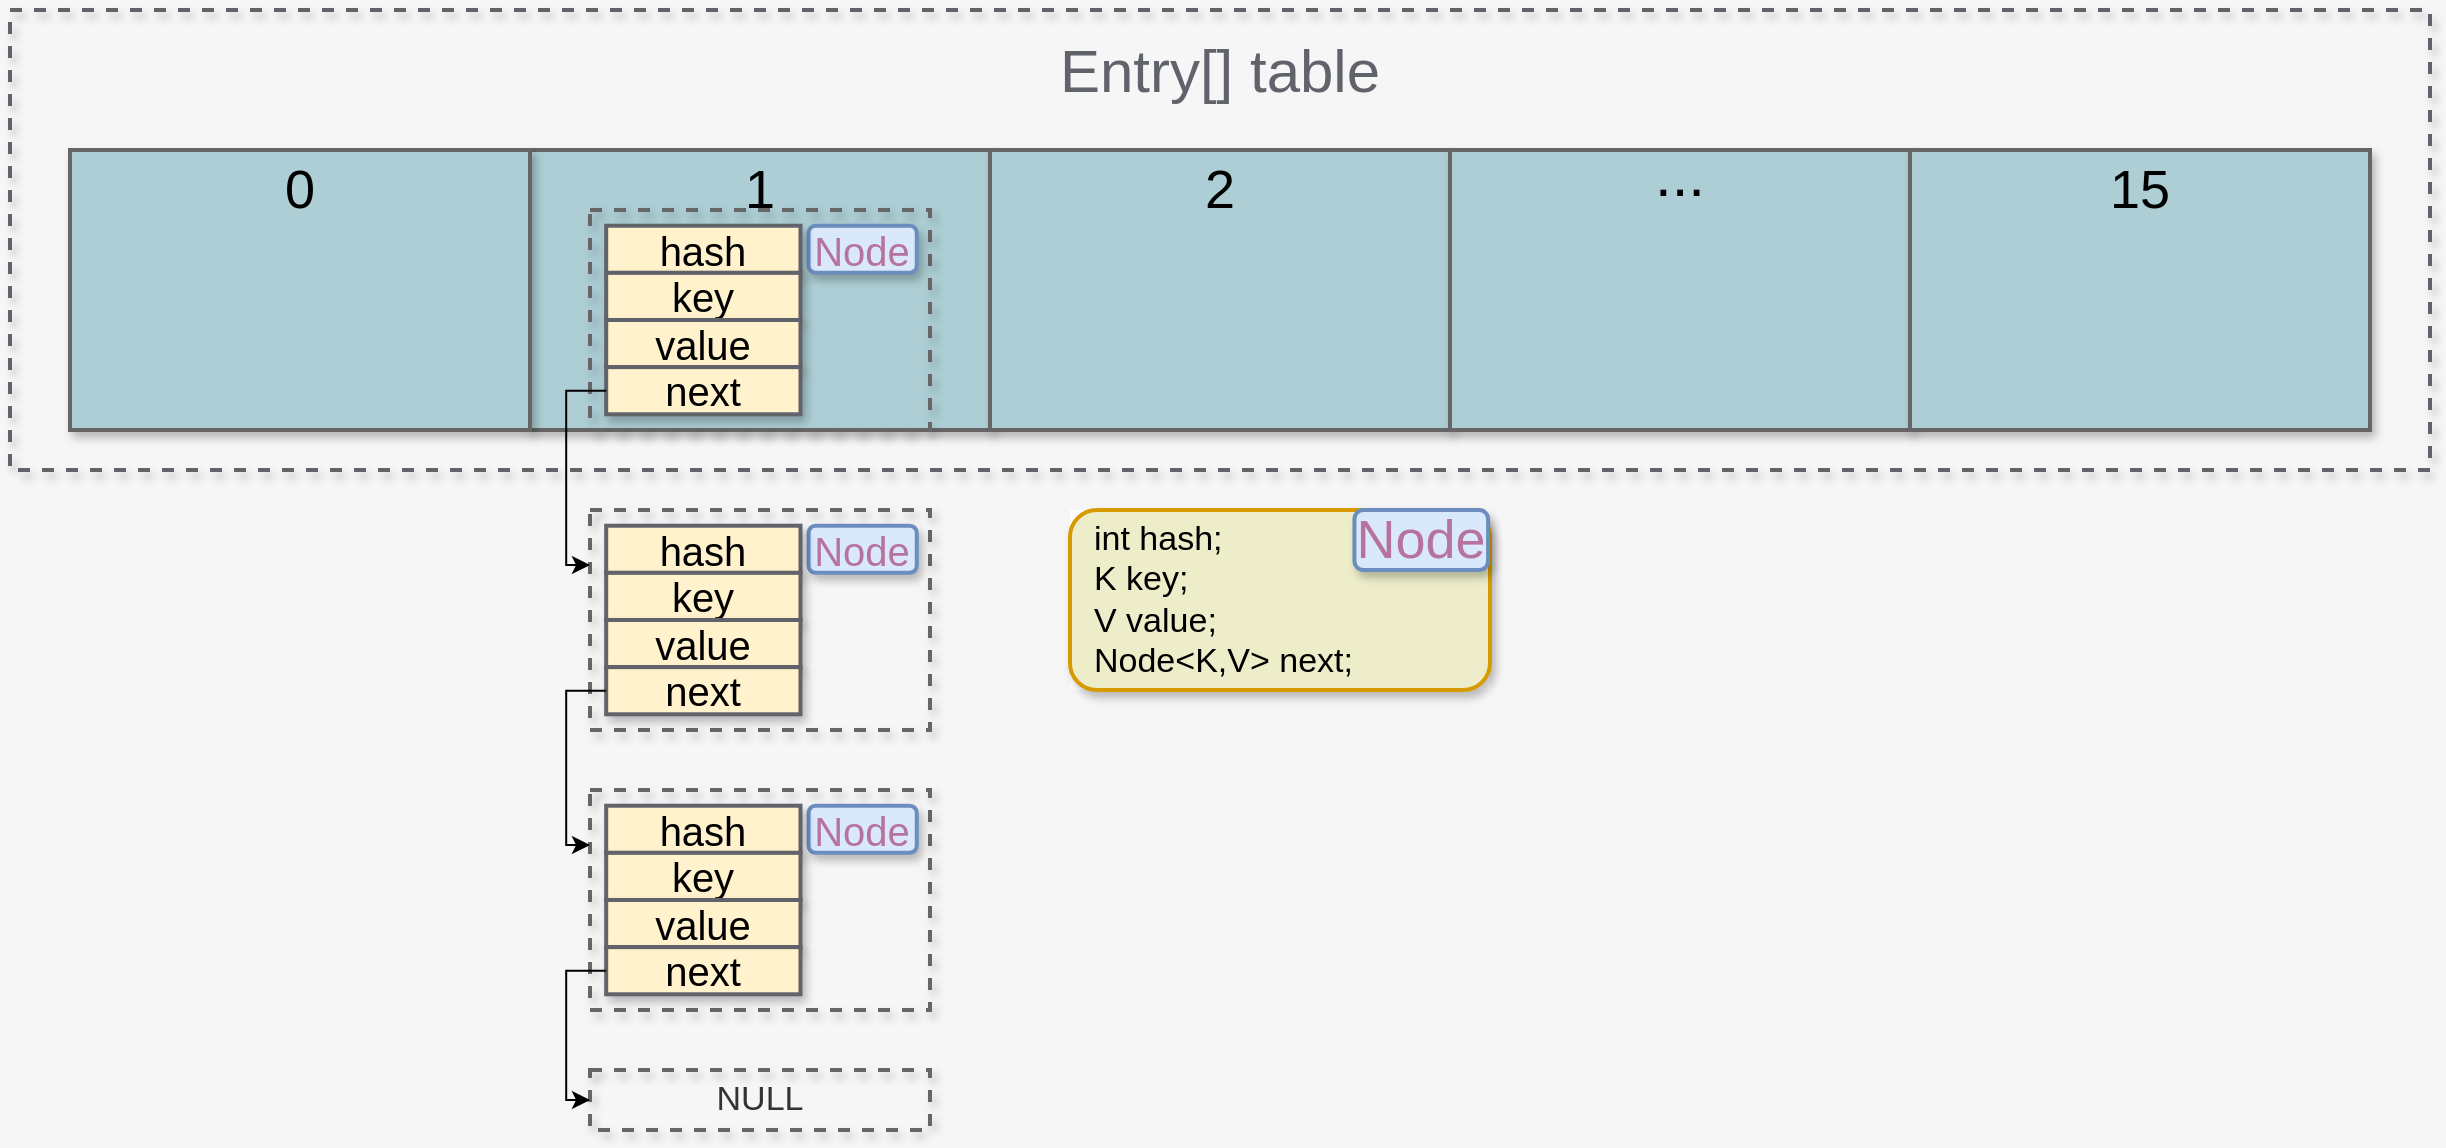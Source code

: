 <mxfile version="13.5.7" type="device"><diagram id="a5yYSYh5jxifn6ttNB55" name="第 1 页"><mxGraphModel dx="1205" dy="696" grid="1" gridSize="10" guides="1" tooltips="1" connect="1" arrows="1" fold="1" page="1" pageScale="1" pageWidth="827" pageHeight="1169" background="#F6F6F6" math="0" shadow="0"><root><mxCell id="0"/><mxCell id="1" parent="0"/><mxCell id="RIGSfTRNMRE89eVLyNmv-52" value="" style="rounded=0;whiteSpace=wrap;html=1;shadow=1;sketch=0;strokeColor=#666666;strokeWidth=2;fillColor=#ADCED4;gradientColor=none;fontSize=17;fontColor=#333333;align=center;" parent="1" vertex="1"><mxGeometry x="270" y="230" width="230" height="140" as="geometry"/></mxCell><mxCell id="RIGSfTRNMRE89eVLyNmv-44" value="" style="rounded=0;whiteSpace=wrap;html=1;shadow=1;sketch=0;strokeColor=#60636A;strokeWidth=2;gradientColor=none;fontSize=17;fillColor=none;dashed=1;" parent="1" vertex="1"><mxGeometry x="10" y="160" width="1210" height="230" as="geometry"/></mxCell><mxCell id="RIGSfTRNMRE89eVLyNmv-61" value="" style="rounded=0;whiteSpace=wrap;html=1;shadow=1;sketch=0;strokeColor=#666666;strokeWidth=2;fillColor=#ADCED4;gradientColor=none;fontSize=17;fontColor=#333333;align=center;" parent="1" vertex="1"><mxGeometry x="40" y="230" width="230" height="140" as="geometry"/></mxCell><mxCell id="RIGSfTRNMRE89eVLyNmv-62" value="" style="rounded=0;whiteSpace=wrap;html=1;shadow=1;sketch=0;strokeColor=#666666;strokeWidth=2;fillColor=#ADCED4;gradientColor=none;fontSize=17;fontColor=#333333;align=center;" parent="1" vertex="1"><mxGeometry x="500" y="230" width="230" height="140" as="geometry"/></mxCell><mxCell id="RIGSfTRNMRE89eVLyNmv-63" value="" style="rounded=0;whiteSpace=wrap;html=1;shadow=1;sketch=0;strokeColor=#666666;strokeWidth=2;fillColor=#ADCED4;gradientColor=none;fontSize=17;fontColor=#333333;align=center;" parent="1" vertex="1"><mxGeometry x="730" y="230" width="230" height="140" as="geometry"/></mxCell><mxCell id="RIGSfTRNMRE89eVLyNmv-64" value="1" style="text;html=1;strokeColor=none;fillColor=none;align=center;verticalAlign=middle;whiteSpace=wrap;rounded=0;shadow=1;glass=0;sketch=0;fontSize=27;" parent="1" vertex="1"><mxGeometry x="365" y="240" width="40" height="20" as="geometry"/></mxCell><mxCell id="RIGSfTRNMRE89eVLyNmv-65" value="0" style="text;html=1;strokeColor=none;fillColor=none;align=center;verticalAlign=middle;whiteSpace=wrap;rounded=0;shadow=1;glass=0;sketch=0;fontSize=27;" parent="1" vertex="1"><mxGeometry x="135" y="240" width="40" height="20" as="geometry"/></mxCell><mxCell id="RIGSfTRNMRE89eVLyNmv-66" value="2" style="text;html=1;strokeColor=none;fillColor=none;align=center;verticalAlign=middle;whiteSpace=wrap;rounded=0;shadow=1;glass=0;sketch=0;fontSize=27;" parent="1" vertex="1"><mxGeometry x="595" y="240" width="40" height="20" as="geometry"/></mxCell><mxCell id="RIGSfTRNMRE89eVLyNmv-67" value="" style="rounded=0;whiteSpace=wrap;html=1;shadow=1;sketch=0;strokeColor=#666666;strokeWidth=2;fillColor=#ADCED4;gradientColor=none;fontSize=17;fontColor=#333333;align=center;" parent="1" vertex="1"><mxGeometry x="960" y="230" width="230" height="140" as="geometry"/></mxCell><mxCell id="RIGSfTRNMRE89eVLyNmv-68" value="..." style="text;html=1;strokeColor=none;fillColor=none;align=center;verticalAlign=middle;whiteSpace=wrap;rounded=0;shadow=1;glass=0;sketch=0;fontSize=30;horizontal=1;labelPosition=center;verticalLabelPosition=middle;spacing=0;spacingTop=0;spacingBottom=17;" parent="1" vertex="1"><mxGeometry x="825" y="240" width="40" height="20" as="geometry"/></mxCell><mxCell id="RIGSfTRNMRE89eVLyNmv-69" value="15" style="text;html=1;strokeColor=none;fillColor=none;align=center;verticalAlign=middle;whiteSpace=wrap;rounded=0;shadow=1;glass=0;sketch=0;fontSize=27;" parent="1" vertex="1"><mxGeometry x="1055" y="240" width="40" height="20" as="geometry"/></mxCell><mxCell id="RIGSfTRNMRE89eVLyNmv-70" value="Entry[] table" style="text;html=1;strokeColor=none;fillColor=none;align=center;verticalAlign=middle;whiteSpace=wrap;rounded=0;shadow=1;glass=0;sketch=0;fontSize=30;fontColor=#60636A;" parent="1" vertex="1"><mxGeometry x="505" y="170" width="220" height="40" as="geometry"/></mxCell><mxCell id="YUOe2h1Nnua6gT1J9sJF-1" value="" style="group;fillColor=#ffffff;" vertex="1" connectable="0" parent="1"><mxGeometry x="540" y="410" width="210" height="90" as="geometry"/></mxCell><mxCell id="YUOe2h1Nnua6gT1J9sJF-2" value="int hash;&lt;br&gt;K key;&lt;br&gt;V value;&lt;br&gt;Node&amp;lt;K,V&amp;gt; next;" style="text;html=1;strokeColor=#d79b00;align=left;verticalAlign=middle;whiteSpace=wrap;rounded=1;shadow=1;sketch=0;fontSize=17;horizontal=1;spacingTop=0;spacingLeft=10;fillColor=#EDEEC9;strokeWidth=2;glass=0;" vertex="1" parent="YUOe2h1Nnua6gT1J9sJF-1"><mxGeometry width="210" height="90" as="geometry"/></mxCell><mxCell id="YUOe2h1Nnua6gT1J9sJF-3" value="Node" style="text;html=1;fillColor=#dae8fc;align=center;verticalAlign=middle;whiteSpace=wrap;rounded=1;shadow=1;glass=0;sketch=0;fontSize=27;labelBorderColor=none;strokeColor=#6c8ebf;strokeWidth=2;fontColor=#B5739D;" vertex="1" parent="YUOe2h1Nnua6gT1J9sJF-1"><mxGeometry x="142.227" width="66.818" height="30" as="geometry"/></mxCell><mxCell id="YUOe2h1Nnua6gT1J9sJF-18" value="" style="group" vertex="1" connectable="0" parent="1"><mxGeometry x="300" y="260" width="170" height="110" as="geometry"/></mxCell><mxCell id="YUOe2h1Nnua6gT1J9sJF-16" value="" style="rounded=0;whiteSpace=wrap;html=1;shadow=1;sketch=0;strokeColor=#666666;strokeWidth=2;gradientColor=none;fontSize=17;fontColor=#333333;align=center;fillColor=none;dashed=1;" vertex="1" parent="YUOe2h1Nnua6gT1J9sJF-18"><mxGeometry width="170" height="110" as="geometry"/></mxCell><mxCell id="YUOe2h1Nnua6gT1J9sJF-13" value="Node" style="text;html=1;fillColor=#dae8fc;align=center;verticalAlign=middle;whiteSpace=wrap;rounded=1;shadow=1;glass=0;sketch=0;fontSize=20;labelBorderColor=none;strokeColor=#6c8ebf;strokeWidth=2;fontColor=#B5739D;" vertex="1" parent="YUOe2h1Nnua6gT1J9sJF-18"><mxGeometry x="109.284" y="7.857" width="54.091" height="23.571" as="geometry"/></mxCell><mxCell id="YUOe2h1Nnua6gT1J9sJF-6" value="hash" style="text;html=1;fillColor=#fff2cc;align=center;verticalAlign=middle;whiteSpace=wrap;rounded=0;shadow=1;glass=0;sketch=0;fontSize=20;labelBorderColor=none;strokeWidth=2;strokeColor=#60636A;" vertex="1" parent="YUOe2h1Nnua6gT1J9sJF-18"><mxGeometry x="8.095" y="7.857" width="97.143" height="23.571" as="geometry"/></mxCell><mxCell id="YUOe2h1Nnua6gT1J9sJF-7" value="key" style="text;html=1;fillColor=#fff2cc;align=center;verticalAlign=middle;whiteSpace=wrap;rounded=0;shadow=1;glass=0;sketch=0;fontSize=20;labelBorderColor=none;strokeColor=#60636A;strokeWidth=2;fontColor=#000000;" vertex="1" parent="YUOe2h1Nnua6gT1J9sJF-18"><mxGeometry x="8.095" y="31.429" width="97.143" height="23.571" as="geometry"/></mxCell><mxCell id="YUOe2h1Nnua6gT1J9sJF-8" value="value" style="text;html=1;fillColor=#fff2cc;align=center;verticalAlign=middle;whiteSpace=wrap;rounded=0;shadow=1;glass=0;sketch=0;fontSize=20;labelBorderColor=none;strokeColor=#60636A;strokeWidth=2;fontColor=#000000;" vertex="1" parent="YUOe2h1Nnua6gT1J9sJF-18"><mxGeometry x="8.095" y="55" width="97.143" height="23.571" as="geometry"/></mxCell><mxCell id="YUOe2h1Nnua6gT1J9sJF-9" value="next" style="text;html=1;fillColor=#fff2cc;align=center;verticalAlign=middle;whiteSpace=wrap;rounded=0;shadow=1;glass=0;sketch=0;fontSize=20;labelBorderColor=none;strokeColor=#60636A;strokeWidth=2;fontColor=#000000;" vertex="1" parent="YUOe2h1Nnua6gT1J9sJF-18"><mxGeometry x="8.095" y="78.571" width="97.143" height="23.571" as="geometry"/></mxCell><mxCell id="YUOe2h1Nnua6gT1J9sJF-19" value="" style="group" vertex="1" connectable="0" parent="1"><mxGeometry x="300" y="410" width="170" height="110" as="geometry"/></mxCell><mxCell id="YUOe2h1Nnua6gT1J9sJF-20" value="" style="rounded=0;whiteSpace=wrap;html=1;shadow=1;sketch=0;strokeColor=#666666;strokeWidth=2;gradientColor=none;fontSize=17;fontColor=#333333;align=center;fillColor=none;dashed=1;" vertex="1" parent="YUOe2h1Nnua6gT1J9sJF-19"><mxGeometry width="170" height="110" as="geometry"/></mxCell><mxCell id="YUOe2h1Nnua6gT1J9sJF-21" value="Node" style="text;html=1;fillColor=#dae8fc;align=center;verticalAlign=middle;whiteSpace=wrap;rounded=1;shadow=1;glass=0;sketch=0;fontSize=20;labelBorderColor=none;strokeColor=#6c8ebf;strokeWidth=2;fontColor=#B5739D;" vertex="1" parent="YUOe2h1Nnua6gT1J9sJF-19"><mxGeometry x="109.284" y="7.857" width="54.091" height="23.571" as="geometry"/></mxCell><mxCell id="YUOe2h1Nnua6gT1J9sJF-22" value="hash" style="text;html=1;fillColor=#fff2cc;align=center;verticalAlign=middle;whiteSpace=wrap;rounded=0;shadow=1;glass=0;sketch=0;fontSize=20;labelBorderColor=none;strokeWidth=2;strokeColor=#60636A;" vertex="1" parent="YUOe2h1Nnua6gT1J9sJF-19"><mxGeometry x="8.095" y="7.857" width="97.143" height="23.571" as="geometry"/></mxCell><mxCell id="YUOe2h1Nnua6gT1J9sJF-23" value="key" style="text;html=1;fillColor=#fff2cc;align=center;verticalAlign=middle;whiteSpace=wrap;rounded=0;shadow=1;glass=0;sketch=0;fontSize=20;labelBorderColor=none;strokeColor=#60636A;strokeWidth=2;fontColor=#000000;" vertex="1" parent="YUOe2h1Nnua6gT1J9sJF-19"><mxGeometry x="8.095" y="31.429" width="97.143" height="23.571" as="geometry"/></mxCell><mxCell id="YUOe2h1Nnua6gT1J9sJF-24" value="value" style="text;html=1;fillColor=#fff2cc;align=center;verticalAlign=middle;whiteSpace=wrap;rounded=0;shadow=1;glass=0;sketch=0;fontSize=20;labelBorderColor=none;strokeColor=#60636A;strokeWidth=2;fontColor=#000000;" vertex="1" parent="YUOe2h1Nnua6gT1J9sJF-19"><mxGeometry x="8.095" y="55" width="97.143" height="23.571" as="geometry"/></mxCell><mxCell id="YUOe2h1Nnua6gT1J9sJF-25" value="next" style="text;html=1;fillColor=#fff2cc;align=center;verticalAlign=middle;whiteSpace=wrap;rounded=0;shadow=1;glass=0;sketch=0;fontSize=20;labelBorderColor=none;strokeColor=#60636A;strokeWidth=2;fontColor=#000000;" vertex="1" parent="YUOe2h1Nnua6gT1J9sJF-19"><mxGeometry x="8.095" y="78.571" width="97.143" height="23.571" as="geometry"/></mxCell><mxCell id="YUOe2h1Nnua6gT1J9sJF-26" value="" style="group" vertex="1" connectable="0" parent="1"><mxGeometry x="300" y="550" width="170" height="110" as="geometry"/></mxCell><mxCell id="YUOe2h1Nnua6gT1J9sJF-27" value="" style="rounded=0;whiteSpace=wrap;html=1;shadow=1;sketch=0;strokeColor=#666666;strokeWidth=2;gradientColor=none;fontSize=17;fontColor=#333333;align=center;fillColor=none;dashed=1;" vertex="1" parent="YUOe2h1Nnua6gT1J9sJF-26"><mxGeometry width="170" height="110" as="geometry"/></mxCell><mxCell id="YUOe2h1Nnua6gT1J9sJF-28" value="Node" style="text;html=1;fillColor=#dae8fc;align=center;verticalAlign=middle;whiteSpace=wrap;rounded=1;shadow=1;glass=0;sketch=0;fontSize=20;labelBorderColor=none;strokeColor=#6c8ebf;strokeWidth=2;fontColor=#B5739D;" vertex="1" parent="YUOe2h1Nnua6gT1J9sJF-26"><mxGeometry x="109.284" y="7.857" width="54.091" height="23.571" as="geometry"/></mxCell><mxCell id="YUOe2h1Nnua6gT1J9sJF-29" value="hash" style="text;html=1;fillColor=#fff2cc;align=center;verticalAlign=middle;whiteSpace=wrap;rounded=0;shadow=1;glass=0;sketch=0;fontSize=20;labelBorderColor=none;strokeWidth=2;strokeColor=#60636A;" vertex="1" parent="YUOe2h1Nnua6gT1J9sJF-26"><mxGeometry x="8.095" y="7.857" width="97.143" height="23.571" as="geometry"/></mxCell><mxCell id="YUOe2h1Nnua6gT1J9sJF-30" value="key" style="text;html=1;fillColor=#fff2cc;align=center;verticalAlign=middle;whiteSpace=wrap;rounded=0;shadow=1;glass=0;sketch=0;fontSize=20;labelBorderColor=none;strokeColor=#60636A;strokeWidth=2;fontColor=#000000;" vertex="1" parent="YUOe2h1Nnua6gT1J9sJF-26"><mxGeometry x="8.095" y="31.429" width="97.143" height="23.571" as="geometry"/></mxCell><mxCell id="YUOe2h1Nnua6gT1J9sJF-31" value="value" style="text;html=1;fillColor=#fff2cc;align=center;verticalAlign=middle;whiteSpace=wrap;rounded=0;shadow=1;glass=0;sketch=0;fontSize=20;labelBorderColor=none;strokeColor=#60636A;strokeWidth=2;fontColor=#000000;" vertex="1" parent="YUOe2h1Nnua6gT1J9sJF-26"><mxGeometry x="8.095" y="55" width="97.143" height="23.571" as="geometry"/></mxCell><mxCell id="YUOe2h1Nnua6gT1J9sJF-32" value="next" style="text;html=1;fillColor=#fff2cc;align=center;verticalAlign=middle;whiteSpace=wrap;rounded=0;shadow=1;glass=0;sketch=0;fontSize=20;labelBorderColor=none;strokeColor=#60636A;strokeWidth=2;fontColor=#000000;" vertex="1" parent="YUOe2h1Nnua6gT1J9sJF-26"><mxGeometry x="8.095" y="78.571" width="97.143" height="23.571" as="geometry"/></mxCell><mxCell id="YUOe2h1Nnua6gT1J9sJF-33" style="edgeStyle=orthogonalEdgeStyle;rounded=0;orthogonalLoop=1;jettySize=auto;html=1;exitX=0;exitY=0.5;exitDx=0;exitDy=0;entryX=0;entryY=0.25;entryDx=0;entryDy=0;fontSize=20;" edge="1" parent="1" source="YUOe2h1Nnua6gT1J9sJF-9" target="YUOe2h1Nnua6gT1J9sJF-20"><mxGeometry relative="1" as="geometry"/></mxCell><mxCell id="YUOe2h1Nnua6gT1J9sJF-34" style="edgeStyle=orthogonalEdgeStyle;rounded=0;orthogonalLoop=1;jettySize=auto;html=1;exitX=0;exitY=0.5;exitDx=0;exitDy=0;entryX=0;entryY=0.25;entryDx=0;entryDy=0;fontSize=20;" edge="1" parent="1" source="YUOe2h1Nnua6gT1J9sJF-25" target="YUOe2h1Nnua6gT1J9sJF-27"><mxGeometry relative="1" as="geometry"/></mxCell><mxCell id="YUOe2h1Nnua6gT1J9sJF-44" value="NULL" style="rounded=0;whiteSpace=wrap;html=1;shadow=1;dashed=1;strokeColor=#666666;fillColor=none;fontSize=17;fontColor=#333333;strokeWidth=2;sketch=0;" vertex="1" parent="1"><mxGeometry x="300" y="690" width="170" height="30" as="geometry"/></mxCell><mxCell id="YUOe2h1Nnua6gT1J9sJF-45" style="edgeStyle=orthogonalEdgeStyle;rounded=0;orthogonalLoop=1;jettySize=auto;html=1;exitX=0;exitY=0.5;exitDx=0;exitDy=0;entryX=0;entryY=0.5;entryDx=0;entryDy=0;fontSize=20;" edge="1" parent="1" source="YUOe2h1Nnua6gT1J9sJF-32" target="YUOe2h1Nnua6gT1J9sJF-44"><mxGeometry relative="1" as="geometry"/></mxCell></root></mxGraphModel></diagram></mxfile>